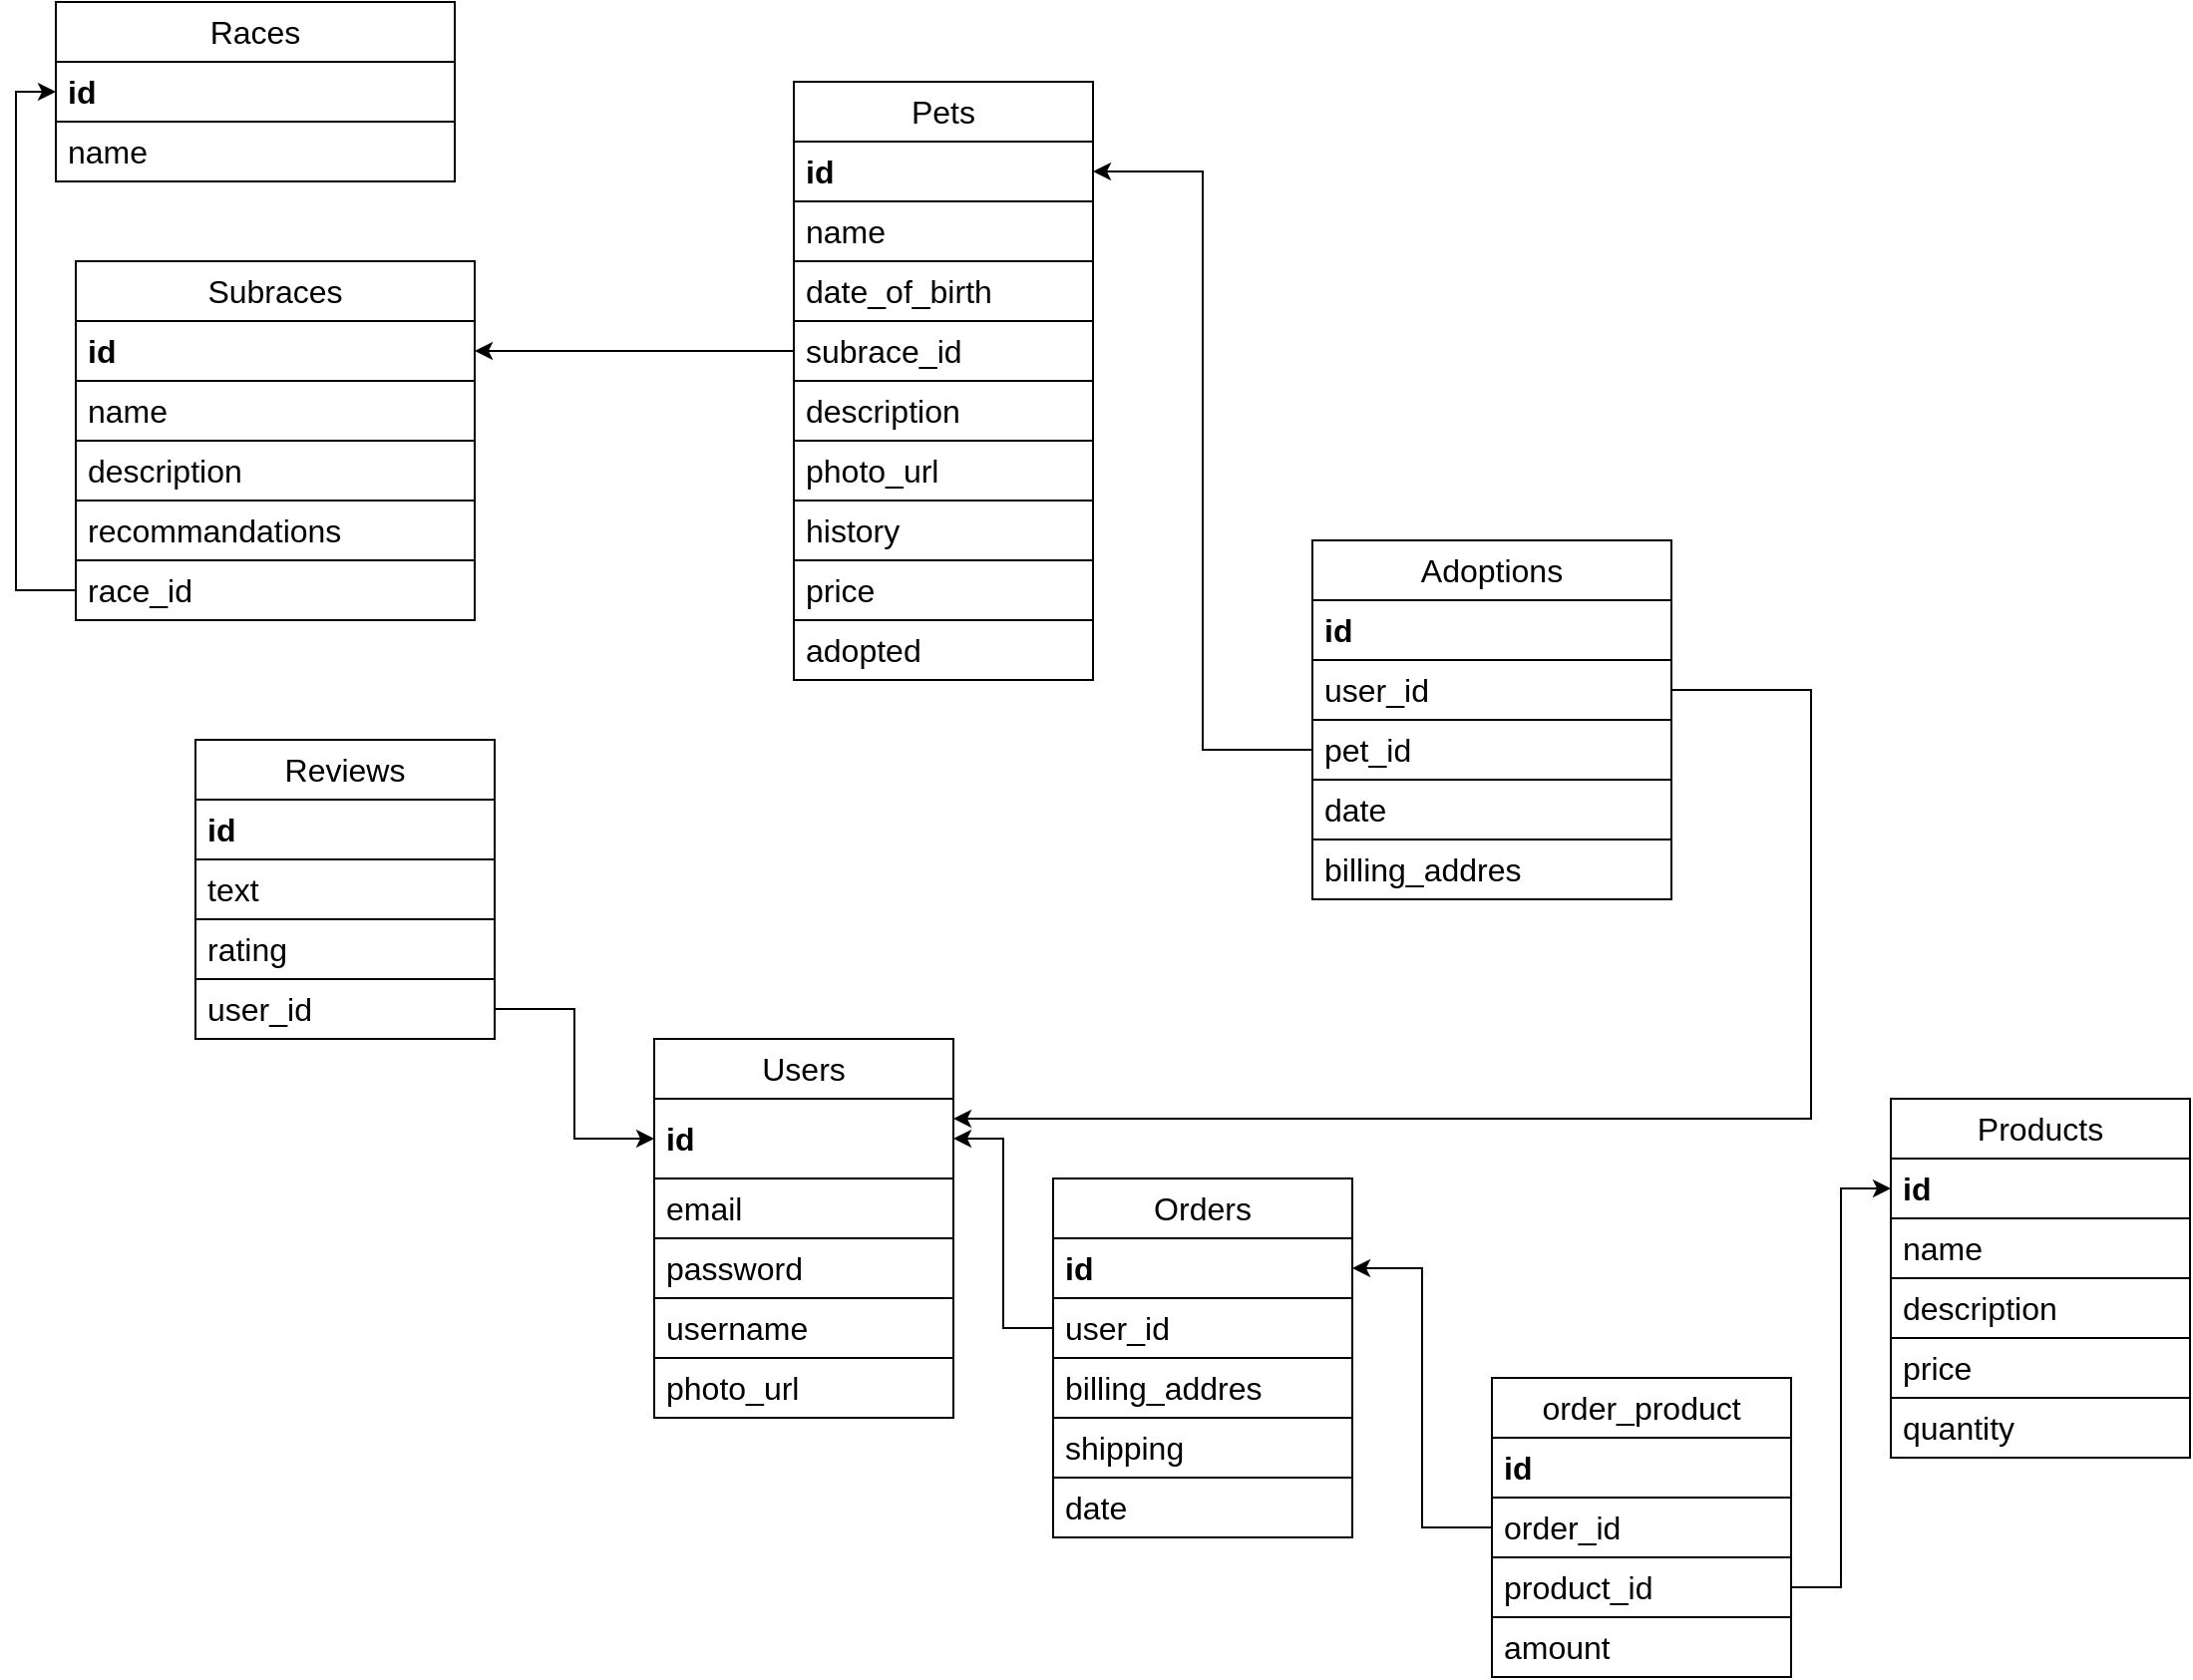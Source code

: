 <mxfile version="24.6.4" type="device">
  <diagram name="Page-1" id="pQneq8y54usQo8rPIEnE">
    <mxGraphModel dx="1776" dy="788" grid="1" gridSize="10" guides="1" tooltips="1" connect="1" arrows="1" fold="1" page="1" pageScale="1" pageWidth="850" pageHeight="1100" math="0" shadow="0">
      <root>
        <mxCell id="0" />
        <mxCell id="1" parent="0" />
        <mxCell id="xmAL1GbtLTzFFHhZLrz0-2" value="Products" style="swimlane;fontStyle=0;childLayout=stackLayout;horizontal=1;startSize=30;horizontalStack=0;resizeParent=1;resizeParentMax=0;resizeLast=0;collapsible=1;marginBottom=0;whiteSpace=wrap;html=1;fontSize=16;strokeColor=default;" vertex="1" parent="1">
          <mxGeometry x="680" y="560" width="150" height="180" as="geometry" />
        </mxCell>
        <mxCell id="xmAL1GbtLTzFFHhZLrz0-3" value="id" style="text;strokeColor=default;fillColor=none;align=left;verticalAlign=middle;spacingLeft=4;spacingRight=4;overflow=hidden;points=[[0,0.5],[1,0.5]];portConstraint=eastwest;rotatable=0;whiteSpace=wrap;html=1;fontSize=16;fontStyle=1" vertex="1" parent="xmAL1GbtLTzFFHhZLrz0-2">
          <mxGeometry y="30" width="150" height="30" as="geometry" />
        </mxCell>
        <mxCell id="xmAL1GbtLTzFFHhZLrz0-4" value="name" style="text;strokeColor=default;fillColor=none;align=left;verticalAlign=middle;spacingLeft=4;spacingRight=4;overflow=hidden;points=[[0,0.5],[1,0.5]];portConstraint=eastwest;rotatable=0;whiteSpace=wrap;html=1;fontSize=16;" vertex="1" parent="xmAL1GbtLTzFFHhZLrz0-2">
          <mxGeometry y="60" width="150" height="30" as="geometry" />
        </mxCell>
        <mxCell id="xmAL1GbtLTzFFHhZLrz0-5" value="description" style="text;strokeColor=default;fillColor=none;align=left;verticalAlign=middle;spacingLeft=4;spacingRight=4;overflow=hidden;points=[[0,0.5],[1,0.5]];portConstraint=eastwest;rotatable=0;whiteSpace=wrap;html=1;fontSize=16;" vertex="1" parent="xmAL1GbtLTzFFHhZLrz0-2">
          <mxGeometry y="90" width="150" height="30" as="geometry" />
        </mxCell>
        <mxCell id="xmAL1GbtLTzFFHhZLrz0-37" value="price" style="text;strokeColor=default;fillColor=none;align=left;verticalAlign=middle;spacingLeft=4;spacingRight=4;overflow=hidden;points=[[0,0.5],[1,0.5]];portConstraint=eastwest;rotatable=0;whiteSpace=wrap;html=1;fontSize=16;" vertex="1" parent="xmAL1GbtLTzFFHhZLrz0-2">
          <mxGeometry y="120" width="150" height="30" as="geometry" />
        </mxCell>
        <mxCell id="xmAL1GbtLTzFFHhZLrz0-38" value="quantity" style="text;strokeColor=default;fillColor=none;align=left;verticalAlign=middle;spacingLeft=4;spacingRight=4;overflow=hidden;points=[[0,0.5],[1,0.5]];portConstraint=eastwest;rotatable=0;whiteSpace=wrap;html=1;fontSize=16;" vertex="1" parent="xmAL1GbtLTzFFHhZLrz0-2">
          <mxGeometry y="150" width="150" height="30" as="geometry" />
        </mxCell>
        <mxCell id="xmAL1GbtLTzFFHhZLrz0-6" value="Users" style="swimlane;fontStyle=0;childLayout=stackLayout;horizontal=1;startSize=30;horizontalStack=0;resizeParent=1;resizeParentMax=0;resizeLast=0;collapsible=1;marginBottom=0;whiteSpace=wrap;html=1;fontSize=16;strokeColor=default;" vertex="1" parent="1">
          <mxGeometry x="60" y="530" width="150" height="160" as="geometry" />
        </mxCell>
        <mxCell id="xmAL1GbtLTzFFHhZLrz0-7" value="id" style="text;strokeColor=default;fillColor=none;align=left;verticalAlign=middle;spacingLeft=4;spacingRight=4;overflow=hidden;points=[[0,0.5],[1,0.5]];portConstraint=eastwest;rotatable=0;whiteSpace=wrap;html=1;fontSize=16;fontStyle=1" vertex="1" parent="xmAL1GbtLTzFFHhZLrz0-6">
          <mxGeometry y="30" width="150" height="40" as="geometry" />
        </mxCell>
        <mxCell id="xmAL1GbtLTzFFHhZLrz0-8" value="email" style="text;strokeColor=default;fillColor=none;align=left;verticalAlign=middle;spacingLeft=4;spacingRight=4;overflow=hidden;points=[[0,0.5],[1,0.5]];portConstraint=eastwest;rotatable=0;whiteSpace=wrap;html=1;fontSize=16;" vertex="1" parent="xmAL1GbtLTzFFHhZLrz0-6">
          <mxGeometry y="70" width="150" height="30" as="geometry" />
        </mxCell>
        <mxCell id="xmAL1GbtLTzFFHhZLrz0-9" value="password" style="text;strokeColor=default;fillColor=none;align=left;verticalAlign=middle;spacingLeft=4;spacingRight=4;overflow=hidden;points=[[0,0.5],[1,0.5]];portConstraint=eastwest;rotatable=0;whiteSpace=wrap;html=1;fontSize=16;" vertex="1" parent="xmAL1GbtLTzFFHhZLrz0-6">
          <mxGeometry y="100" width="150" height="30" as="geometry" />
        </mxCell>
        <mxCell id="xmAL1GbtLTzFFHhZLrz0-35" value="username" style="text;strokeColor=default;fillColor=none;align=left;verticalAlign=middle;spacingLeft=4;spacingRight=4;overflow=hidden;points=[[0,0.5],[1,0.5]];portConstraint=eastwest;rotatable=0;whiteSpace=wrap;html=1;fontSize=16;" vertex="1" parent="xmAL1GbtLTzFFHhZLrz0-6">
          <mxGeometry y="130" width="150" height="30" as="geometry" />
        </mxCell>
        <mxCell id="xmAL1GbtLTzFFHhZLrz0-10" value="Subraces" style="swimlane;fontStyle=0;childLayout=stackLayout;horizontal=1;startSize=30;horizontalStack=0;resizeParent=1;resizeParentMax=0;resizeLast=0;collapsible=1;marginBottom=0;whiteSpace=wrap;html=1;fontSize=16;strokeColor=default;" vertex="1" parent="1">
          <mxGeometry x="-230" y="140" width="200" height="150" as="geometry" />
        </mxCell>
        <mxCell id="xmAL1GbtLTzFFHhZLrz0-11" value="id" style="text;strokeColor=default;fillColor=none;align=left;verticalAlign=middle;spacingLeft=4;spacingRight=4;overflow=hidden;points=[[0,0.5],[1,0.5]];portConstraint=eastwest;rotatable=0;whiteSpace=wrap;html=1;fontSize=16;fontStyle=1" vertex="1" parent="xmAL1GbtLTzFFHhZLrz0-10">
          <mxGeometry y="30" width="200" height="30" as="geometry" />
        </mxCell>
        <mxCell id="xmAL1GbtLTzFFHhZLrz0-86" value="name" style="text;strokeColor=default;fillColor=none;align=left;verticalAlign=middle;spacingLeft=4;spacingRight=4;overflow=hidden;points=[[0,0.5],[1,0.5]];portConstraint=eastwest;rotatable=0;whiteSpace=wrap;html=1;fontSize=16;" vertex="1" parent="xmAL1GbtLTzFFHhZLrz0-10">
          <mxGeometry y="60" width="200" height="30" as="geometry" />
        </mxCell>
        <mxCell id="xmAL1GbtLTzFFHhZLrz0-12" value="description" style="text;strokeColor=default;fillColor=none;align=left;verticalAlign=middle;spacingLeft=4;spacingRight=4;overflow=hidden;points=[[0,0.5],[1,0.5]];portConstraint=eastwest;rotatable=0;whiteSpace=wrap;html=1;fontSize=16;" vertex="1" parent="xmAL1GbtLTzFFHhZLrz0-10">
          <mxGeometry y="90" width="200" height="30" as="geometry" />
        </mxCell>
        <mxCell id="xmAL1GbtLTzFFHhZLrz0-13" value="recommandations" style="text;strokeColor=default;fillColor=none;align=left;verticalAlign=middle;spacingLeft=4;spacingRight=4;overflow=hidden;points=[[0,0.5],[1,0.5]];portConstraint=eastwest;rotatable=0;whiteSpace=wrap;html=1;fontSize=16;" vertex="1" parent="xmAL1GbtLTzFFHhZLrz0-10">
          <mxGeometry y="120" width="200" height="30" as="geometry" />
        </mxCell>
        <mxCell id="xmAL1GbtLTzFFHhZLrz0-14" value="Pets" style="swimlane;fontStyle=0;childLayout=stackLayout;horizontal=1;startSize=30;horizontalStack=0;resizeParent=1;resizeParentMax=0;resizeLast=0;collapsible=1;marginBottom=0;whiteSpace=wrap;html=1;fontSize=16;strokeColor=default;" vertex="1" parent="1">
          <mxGeometry x="130" y="50" width="150" height="270" as="geometry" />
        </mxCell>
        <mxCell id="xmAL1GbtLTzFFHhZLrz0-15" value="&lt;b style=&quot;font-size: 16px;&quot;&gt;id&lt;/b&gt;" style="text;strokeColor=default;fillColor=none;align=left;verticalAlign=middle;spacingLeft=4;spacingRight=4;overflow=hidden;points=[[0,0.5],[1,0.5]];portConstraint=eastwest;rotatable=0;whiteSpace=wrap;html=1;fontSize=16;" vertex="1" parent="xmAL1GbtLTzFFHhZLrz0-14">
          <mxGeometry y="30" width="150" height="30" as="geometry" />
        </mxCell>
        <mxCell id="xmAL1GbtLTzFFHhZLrz0-16" value="name" style="text;strokeColor=default;fillColor=none;align=left;verticalAlign=middle;spacingLeft=4;spacingRight=4;overflow=hidden;points=[[0,0.5],[1,0.5]];portConstraint=eastwest;rotatable=0;whiteSpace=wrap;html=1;fontSize=16;" vertex="1" parent="xmAL1GbtLTzFFHhZLrz0-14">
          <mxGeometry y="60" width="150" height="30" as="geometry" />
        </mxCell>
        <mxCell id="xmAL1GbtLTzFFHhZLrz0-17" value="date_of_birth" style="text;strokeColor=default;fillColor=none;align=left;verticalAlign=middle;spacingLeft=4;spacingRight=4;overflow=hidden;points=[[0,0.5],[1,0.5]];portConstraint=eastwest;rotatable=0;whiteSpace=wrap;html=1;fontSize=16;" vertex="1" parent="xmAL1GbtLTzFFHhZLrz0-14">
          <mxGeometry y="90" width="150" height="30" as="geometry" />
        </mxCell>
        <mxCell id="xmAL1GbtLTzFFHhZLrz0-20" value="subrace_id" style="text;strokeColor=default;fillColor=none;align=left;verticalAlign=middle;spacingLeft=4;spacingRight=4;overflow=hidden;points=[[0,0.5],[1,0.5]];portConstraint=eastwest;rotatable=0;whiteSpace=wrap;html=1;fontSize=16;" vertex="1" parent="xmAL1GbtLTzFFHhZLrz0-14">
          <mxGeometry y="120" width="150" height="30" as="geometry" />
        </mxCell>
        <mxCell id="xmAL1GbtLTzFFHhZLrz0-21" value="description" style="text;strokeColor=default;fillColor=none;align=left;verticalAlign=middle;spacingLeft=4;spacingRight=4;overflow=hidden;points=[[0,0.5],[1,0.5]];portConstraint=eastwest;rotatable=0;whiteSpace=wrap;html=1;fontSize=16;" vertex="1" parent="xmAL1GbtLTzFFHhZLrz0-14">
          <mxGeometry y="150" width="150" height="30" as="geometry" />
        </mxCell>
        <mxCell id="xmAL1GbtLTzFFHhZLrz0-22" value="photo_url" style="text;strokeColor=default;fillColor=none;align=left;verticalAlign=middle;spacingLeft=4;spacingRight=4;overflow=hidden;points=[[0,0.5],[1,0.5]];portConstraint=eastwest;rotatable=0;whiteSpace=wrap;html=1;fontSize=16;" vertex="1" parent="xmAL1GbtLTzFFHhZLrz0-14">
          <mxGeometry y="180" width="150" height="30" as="geometry" />
        </mxCell>
        <mxCell id="xmAL1GbtLTzFFHhZLrz0-25" value="history" style="text;strokeColor=default;fillColor=none;align=left;verticalAlign=middle;spacingLeft=4;spacingRight=4;overflow=hidden;points=[[0,0.5],[1,0.5]];portConstraint=eastwest;rotatable=0;whiteSpace=wrap;html=1;fontSize=16;" vertex="1" parent="xmAL1GbtLTzFFHhZLrz0-14">
          <mxGeometry y="210" width="150" height="30" as="geometry" />
        </mxCell>
        <mxCell id="xmAL1GbtLTzFFHhZLrz0-55" value="price" style="text;strokeColor=default;fillColor=none;align=left;verticalAlign=middle;spacingLeft=4;spacingRight=4;overflow=hidden;points=[[0,0.5],[1,0.5]];portConstraint=eastwest;rotatable=0;whiteSpace=wrap;html=1;fontSize=16;" vertex="1" parent="xmAL1GbtLTzFFHhZLrz0-14">
          <mxGeometry y="240" width="150" height="30" as="geometry" />
        </mxCell>
        <mxCell id="xmAL1GbtLTzFFHhZLrz0-32" style="edgeStyle=orthogonalEdgeStyle;rounded=0;orthogonalLoop=1;jettySize=auto;html=1;entryX=1;entryY=0.5;entryDx=0;entryDy=0;strokeColor=default;" edge="1" parent="1" source="xmAL1GbtLTzFFHhZLrz0-20" target="xmAL1GbtLTzFFHhZLrz0-11">
          <mxGeometry relative="1" as="geometry" />
        </mxCell>
        <mxCell id="xmAL1GbtLTzFFHhZLrz0-40" value="Reviews" style="swimlane;fontStyle=0;childLayout=stackLayout;horizontal=1;startSize=30;horizontalStack=0;resizeParent=1;resizeParentMax=0;resizeLast=0;collapsible=1;marginBottom=0;whiteSpace=wrap;html=1;fontSize=16;strokeColor=default;" vertex="1" parent="1">
          <mxGeometry x="-170" y="380" width="150" height="150" as="geometry" />
        </mxCell>
        <mxCell id="xmAL1GbtLTzFFHhZLrz0-41" value="id" style="text;strokeColor=default;fillColor=none;align=left;verticalAlign=middle;spacingLeft=4;spacingRight=4;overflow=hidden;points=[[0,0.5],[1,0.5]];portConstraint=eastwest;rotatable=0;whiteSpace=wrap;html=1;fontSize=16;fontStyle=1" vertex="1" parent="xmAL1GbtLTzFFHhZLrz0-40">
          <mxGeometry y="30" width="150" height="30" as="geometry" />
        </mxCell>
        <mxCell id="xmAL1GbtLTzFFHhZLrz0-42" value="text" style="text;strokeColor=default;fillColor=none;align=left;verticalAlign=middle;spacingLeft=4;spacingRight=4;overflow=hidden;points=[[0,0.5],[1,0.5]];portConstraint=eastwest;rotatable=0;whiteSpace=wrap;html=1;fontSize=16;" vertex="1" parent="xmAL1GbtLTzFFHhZLrz0-40">
          <mxGeometry y="60" width="150" height="30" as="geometry" />
        </mxCell>
        <mxCell id="xmAL1GbtLTzFFHhZLrz0-43" value="rating" style="text;strokeColor=default;fillColor=none;align=left;verticalAlign=middle;spacingLeft=4;spacingRight=4;overflow=hidden;points=[[0,0.5],[1,0.5]];portConstraint=eastwest;rotatable=0;whiteSpace=wrap;html=1;fontSize=16;" vertex="1" parent="xmAL1GbtLTzFFHhZLrz0-40">
          <mxGeometry y="90" width="150" height="30" as="geometry" />
        </mxCell>
        <mxCell id="xmAL1GbtLTzFFHhZLrz0-44" value="user_id" style="text;strokeColor=default;fillColor=none;align=left;verticalAlign=middle;spacingLeft=4;spacingRight=4;overflow=hidden;points=[[0,0.5],[1,0.5]];portConstraint=eastwest;rotatable=0;whiteSpace=wrap;html=1;fontSize=16;" vertex="1" parent="xmAL1GbtLTzFFHhZLrz0-40">
          <mxGeometry y="120" width="150" height="30" as="geometry" />
        </mxCell>
        <mxCell id="xmAL1GbtLTzFFHhZLrz0-45" value="photo_url" style="text;strokeColor=default;fillColor=none;align=left;verticalAlign=middle;spacingLeft=4;spacingRight=4;overflow=hidden;points=[[0,0.5],[1,0.5]];portConstraint=eastwest;rotatable=0;whiteSpace=wrap;html=1;fontSize=16;" vertex="1" parent="1">
          <mxGeometry x="60" y="690" width="150" height="30" as="geometry" />
        </mxCell>
        <mxCell id="xmAL1GbtLTzFFHhZLrz0-46" style="edgeStyle=orthogonalEdgeStyle;rounded=0;orthogonalLoop=1;jettySize=auto;html=1;" edge="1" parent="1" source="xmAL1GbtLTzFFHhZLrz0-44" target="xmAL1GbtLTzFFHhZLrz0-7">
          <mxGeometry relative="1" as="geometry" />
        </mxCell>
        <mxCell id="xmAL1GbtLTzFFHhZLrz0-47" value="Orders" style="swimlane;fontStyle=0;childLayout=stackLayout;horizontal=1;startSize=30;horizontalStack=0;resizeParent=1;resizeParentMax=0;resizeLast=0;collapsible=1;marginBottom=0;whiteSpace=wrap;html=1;fontSize=16;strokeColor=default;" vertex="1" parent="1">
          <mxGeometry x="260" y="600" width="150" height="120" as="geometry" />
        </mxCell>
        <mxCell id="xmAL1GbtLTzFFHhZLrz0-48" value="id" style="text;strokeColor=default;fillColor=none;align=left;verticalAlign=middle;spacingLeft=4;spacingRight=4;overflow=hidden;points=[[0,0.5],[1,0.5]];portConstraint=eastwest;rotatable=0;whiteSpace=wrap;html=1;fontSize=16;fontStyle=1" vertex="1" parent="xmAL1GbtLTzFFHhZLrz0-47">
          <mxGeometry y="30" width="150" height="30" as="geometry" />
        </mxCell>
        <mxCell id="xmAL1GbtLTzFFHhZLrz0-49" value="user_id" style="text;strokeColor=default;fillColor=none;align=left;verticalAlign=middle;spacingLeft=4;spacingRight=4;overflow=hidden;points=[[0,0.5],[1,0.5]];portConstraint=eastwest;rotatable=0;whiteSpace=wrap;html=1;fontSize=16;" vertex="1" parent="xmAL1GbtLTzFFHhZLrz0-47">
          <mxGeometry y="60" width="150" height="30" as="geometry" />
        </mxCell>
        <mxCell id="xmAL1GbtLTzFFHhZLrz0-50" value="billing_addres" style="text;strokeColor=default;fillColor=none;align=left;verticalAlign=middle;spacingLeft=4;spacingRight=4;overflow=hidden;points=[[0,0.5],[1,0.5]];portConstraint=eastwest;rotatable=0;whiteSpace=wrap;html=1;fontSize=16;" vertex="1" parent="xmAL1GbtLTzFFHhZLrz0-47">
          <mxGeometry y="90" width="150" height="30" as="geometry" />
        </mxCell>
        <mxCell id="xmAL1GbtLTzFFHhZLrz0-54" style="edgeStyle=orthogonalEdgeStyle;rounded=0;orthogonalLoop=1;jettySize=auto;html=1;entryX=1;entryY=0.5;entryDx=0;entryDy=0;" edge="1" parent="1" source="xmAL1GbtLTzFFHhZLrz0-49" target="xmAL1GbtLTzFFHhZLrz0-7">
          <mxGeometry relative="1" as="geometry" />
        </mxCell>
        <mxCell id="xmAL1GbtLTzFFHhZLrz0-56" value="order_product" style="swimlane;fontStyle=0;childLayout=stackLayout;horizontal=1;startSize=30;horizontalStack=0;resizeParent=1;resizeParentMax=0;resizeLast=0;collapsible=1;marginBottom=0;whiteSpace=wrap;html=1;fontSize=16;strokeColor=default;" vertex="1" parent="1">
          <mxGeometry x="480" y="700" width="150" height="150" as="geometry" />
        </mxCell>
        <mxCell id="xmAL1GbtLTzFFHhZLrz0-57" value="id" style="text;strokeColor=default;fillColor=none;align=left;verticalAlign=middle;spacingLeft=4;spacingRight=4;overflow=hidden;points=[[0,0.5],[1,0.5]];portConstraint=eastwest;rotatable=0;whiteSpace=wrap;html=1;fontSize=16;fontStyle=1" vertex="1" parent="xmAL1GbtLTzFFHhZLrz0-56">
          <mxGeometry y="30" width="150" height="30" as="geometry" />
        </mxCell>
        <mxCell id="xmAL1GbtLTzFFHhZLrz0-58" value="order_id" style="text;strokeColor=default;fillColor=none;align=left;verticalAlign=middle;spacingLeft=4;spacingRight=4;overflow=hidden;points=[[0,0.5],[1,0.5]];portConstraint=eastwest;rotatable=0;whiteSpace=wrap;html=1;fontSize=16;" vertex="1" parent="xmAL1GbtLTzFFHhZLrz0-56">
          <mxGeometry y="60" width="150" height="30" as="geometry" />
        </mxCell>
        <mxCell id="xmAL1GbtLTzFFHhZLrz0-59" value="product_id" style="text;strokeColor=default;fillColor=none;align=left;verticalAlign=middle;spacingLeft=4;spacingRight=4;overflow=hidden;points=[[0,0.5],[1,0.5]];portConstraint=eastwest;rotatable=0;whiteSpace=wrap;html=1;fontSize=16;" vertex="1" parent="xmAL1GbtLTzFFHhZLrz0-56">
          <mxGeometry y="90" width="150" height="30" as="geometry" />
        </mxCell>
        <mxCell id="xmAL1GbtLTzFFHhZLrz0-60" value="amount" style="text;strokeColor=default;fillColor=none;align=left;verticalAlign=middle;spacingLeft=4;spacingRight=4;overflow=hidden;points=[[0,0.5],[1,0.5]];portConstraint=eastwest;rotatable=0;whiteSpace=wrap;html=1;fontSize=16;" vertex="1" parent="xmAL1GbtLTzFFHhZLrz0-56">
          <mxGeometry y="120" width="150" height="30" as="geometry" />
        </mxCell>
        <mxCell id="xmAL1GbtLTzFFHhZLrz0-63" style="edgeStyle=orthogonalEdgeStyle;rounded=0;orthogonalLoop=1;jettySize=auto;html=1;entryX=1;entryY=0.5;entryDx=0;entryDy=0;" edge="1" parent="1" source="xmAL1GbtLTzFFHhZLrz0-58" target="xmAL1GbtLTzFFHhZLrz0-48">
          <mxGeometry relative="1" as="geometry" />
        </mxCell>
        <mxCell id="xmAL1GbtLTzFFHhZLrz0-64" style="edgeStyle=orthogonalEdgeStyle;rounded=0;orthogonalLoop=1;jettySize=auto;html=1;entryX=0;entryY=0.5;entryDx=0;entryDy=0;" edge="1" parent="1" source="xmAL1GbtLTzFFHhZLrz0-59" target="xmAL1GbtLTzFFHhZLrz0-3">
          <mxGeometry relative="1" as="geometry" />
        </mxCell>
        <mxCell id="xmAL1GbtLTzFFHhZLrz0-65" value="shipping" style="text;strokeColor=default;fillColor=none;align=left;verticalAlign=middle;spacingLeft=4;spacingRight=4;overflow=hidden;points=[[0,0.5],[1,0.5]];portConstraint=eastwest;rotatable=0;whiteSpace=wrap;html=1;fontSize=16;" vertex="1" parent="1">
          <mxGeometry x="260" y="720" width="150" height="30" as="geometry" />
        </mxCell>
        <mxCell id="xmAL1GbtLTzFFHhZLrz0-66" value="Adoptions" style="swimlane;fontStyle=0;childLayout=stackLayout;horizontal=1;startSize=30;horizontalStack=0;resizeParent=1;resizeParentMax=0;resizeLast=0;collapsible=1;marginBottom=0;whiteSpace=wrap;html=1;fontSize=16;strokeColor=default;" vertex="1" parent="1">
          <mxGeometry x="390" y="280" width="180" height="120" as="geometry" />
        </mxCell>
        <mxCell id="xmAL1GbtLTzFFHhZLrz0-67" value="id" style="text;strokeColor=default;fillColor=none;align=left;verticalAlign=middle;spacingLeft=4;spacingRight=4;overflow=hidden;points=[[0,0.5],[1,0.5]];portConstraint=eastwest;rotatable=0;whiteSpace=wrap;html=1;fontSize=16;fontStyle=1" vertex="1" parent="xmAL1GbtLTzFFHhZLrz0-66">
          <mxGeometry y="30" width="180" height="30" as="geometry" />
        </mxCell>
        <mxCell id="xmAL1GbtLTzFFHhZLrz0-68" value="user_id" style="text;strokeColor=default;fillColor=none;align=left;verticalAlign=middle;spacingLeft=4;spacingRight=4;overflow=hidden;points=[[0,0.5],[1,0.5]];portConstraint=eastwest;rotatable=0;whiteSpace=wrap;html=1;fontSize=16;" vertex="1" parent="xmAL1GbtLTzFFHhZLrz0-66">
          <mxGeometry y="60" width="180" height="30" as="geometry" />
        </mxCell>
        <mxCell id="xmAL1GbtLTzFFHhZLrz0-69" value="pet_id" style="text;strokeColor=default;fillColor=none;align=left;verticalAlign=middle;spacingLeft=4;spacingRight=4;overflow=hidden;points=[[0,0.5],[1,0.5]];portConstraint=eastwest;rotatable=0;whiteSpace=wrap;html=1;fontSize=16;" vertex="1" parent="xmAL1GbtLTzFFHhZLrz0-66">
          <mxGeometry y="90" width="180" height="30" as="geometry" />
        </mxCell>
        <mxCell id="xmAL1GbtLTzFFHhZLrz0-70" value="adopted" style="text;strokeColor=default;fillColor=none;align=left;verticalAlign=middle;spacingLeft=4;spacingRight=4;overflow=hidden;points=[[0,0.5],[1,0.5]];portConstraint=eastwest;rotatable=0;whiteSpace=wrap;html=1;fontSize=16;" vertex="1" parent="1">
          <mxGeometry x="130" y="320" width="150" height="30" as="geometry" />
        </mxCell>
        <mxCell id="xmAL1GbtLTzFFHhZLrz0-71" value="date" style="text;strokeColor=default;fillColor=none;align=left;verticalAlign=middle;spacingLeft=4;spacingRight=4;overflow=hidden;points=[[0,0.5],[1,0.5]];portConstraint=eastwest;rotatable=0;whiteSpace=wrap;html=1;fontSize=16;" vertex="1" parent="1">
          <mxGeometry x="390" y="400" width="180" height="30" as="geometry" />
        </mxCell>
        <mxCell id="xmAL1GbtLTzFFHhZLrz0-72" value="date" style="text;strokeColor=default;fillColor=none;align=left;verticalAlign=middle;spacingLeft=4;spacingRight=4;overflow=hidden;points=[[0,0.5],[1,0.5]];portConstraint=eastwest;rotatable=0;whiteSpace=wrap;html=1;fontSize=16;" vertex="1" parent="1">
          <mxGeometry x="260" y="750" width="150" height="30" as="geometry" />
        </mxCell>
        <mxCell id="xmAL1GbtLTzFFHhZLrz0-76" style="edgeStyle=orthogonalEdgeStyle;rounded=0;orthogonalLoop=1;jettySize=auto;html=1;entryX=1;entryY=0.5;entryDx=0;entryDy=0;" edge="1" parent="1" source="xmAL1GbtLTzFFHhZLrz0-69" target="xmAL1GbtLTzFFHhZLrz0-15">
          <mxGeometry relative="1" as="geometry" />
        </mxCell>
        <mxCell id="xmAL1GbtLTzFFHhZLrz0-77" style="edgeStyle=orthogonalEdgeStyle;rounded=0;orthogonalLoop=1;jettySize=auto;html=1;" edge="1" parent="1" source="xmAL1GbtLTzFFHhZLrz0-68">
          <mxGeometry relative="1" as="geometry">
            <mxPoint x="210" y="570" as="targetPoint" />
            <Array as="points">
              <mxPoint x="640" y="355" />
              <mxPoint x="640" y="570" />
              <mxPoint x="216" y="570" />
            </Array>
          </mxGeometry>
        </mxCell>
        <mxCell id="xmAL1GbtLTzFFHhZLrz0-78" value="billing_addres" style="text;strokeColor=default;fillColor=none;align=left;verticalAlign=middle;spacingLeft=4;spacingRight=4;overflow=hidden;points=[[0,0.5],[1,0.5]];portConstraint=eastwest;rotatable=0;whiteSpace=wrap;html=1;fontSize=16;" vertex="1" parent="1">
          <mxGeometry x="390" y="430" width="180" height="30" as="geometry" />
        </mxCell>
        <mxCell id="xmAL1GbtLTzFFHhZLrz0-79" value="Races" style="swimlane;fontStyle=0;childLayout=stackLayout;horizontal=1;startSize=30;horizontalStack=0;resizeParent=1;resizeParentMax=0;resizeLast=0;collapsible=1;marginBottom=0;whiteSpace=wrap;html=1;fontSize=16;strokeColor=default;" vertex="1" parent="1">
          <mxGeometry x="-240" y="10" width="200" height="90" as="geometry" />
        </mxCell>
        <mxCell id="xmAL1GbtLTzFFHhZLrz0-80" value="id" style="text;strokeColor=default;fillColor=none;align=left;verticalAlign=middle;spacingLeft=4;spacingRight=4;overflow=hidden;points=[[0,0.5],[1,0.5]];portConstraint=eastwest;rotatable=0;whiteSpace=wrap;html=1;fontSize=16;fontStyle=1" vertex="1" parent="xmAL1GbtLTzFFHhZLrz0-79">
          <mxGeometry y="30" width="200" height="30" as="geometry" />
        </mxCell>
        <mxCell id="xmAL1GbtLTzFFHhZLrz0-83" value="name" style="text;strokeColor=default;fillColor=none;align=left;verticalAlign=middle;spacingLeft=4;spacingRight=4;overflow=hidden;points=[[0,0.5],[1,0.5]];portConstraint=eastwest;rotatable=0;whiteSpace=wrap;html=1;fontSize=16;" vertex="1" parent="xmAL1GbtLTzFFHhZLrz0-79">
          <mxGeometry y="60" width="200" height="30" as="geometry" />
        </mxCell>
        <mxCell id="xmAL1GbtLTzFFHhZLrz0-85" style="edgeStyle=orthogonalEdgeStyle;rounded=0;orthogonalLoop=1;jettySize=auto;html=1;entryX=0;entryY=0.5;entryDx=0;entryDy=0;exitX=0;exitY=0.5;exitDx=0;exitDy=0;" edge="1" parent="1" source="xmAL1GbtLTzFFHhZLrz0-88" target="xmAL1GbtLTzFFHhZLrz0-80">
          <mxGeometry relative="1" as="geometry" />
        </mxCell>
        <mxCell id="xmAL1GbtLTzFFHhZLrz0-88" value="race_id" style="text;strokeColor=default;fillColor=none;align=left;verticalAlign=middle;spacingLeft=4;spacingRight=4;overflow=hidden;points=[[0,0.5],[1,0.5]];portConstraint=eastwest;rotatable=0;whiteSpace=wrap;html=1;fontSize=16;" vertex="1" parent="1">
          <mxGeometry x="-230" y="290" width="200" height="30" as="geometry" />
        </mxCell>
      </root>
    </mxGraphModel>
  </diagram>
</mxfile>

